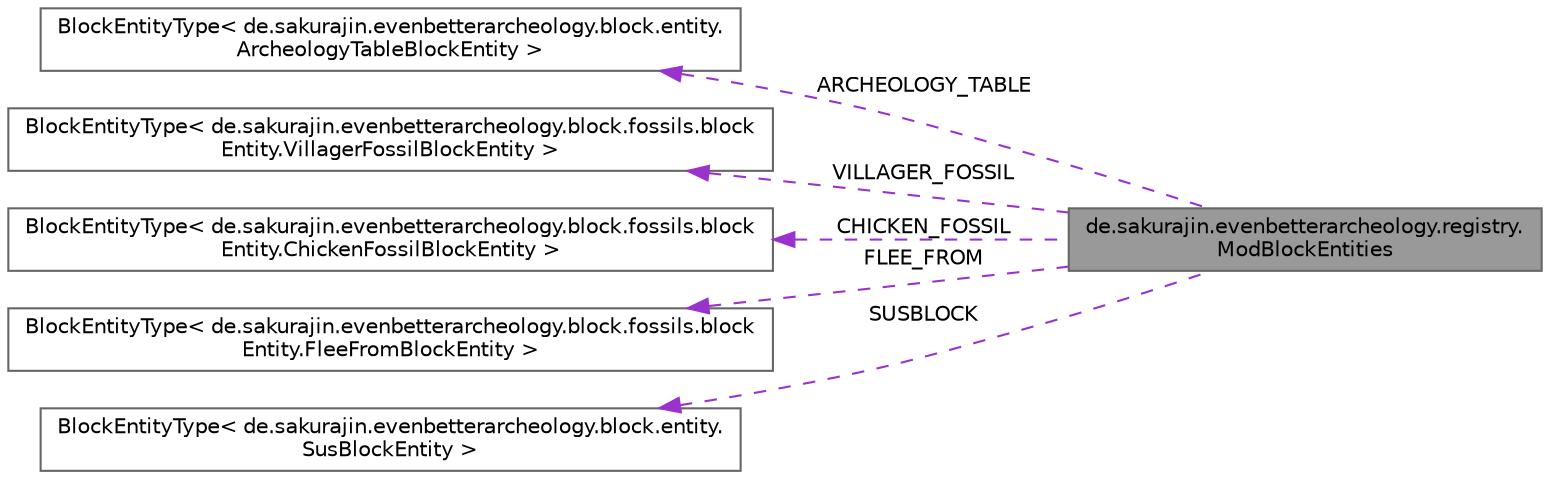 digraph "de.sakurajin.evenbetterarcheology.registry.ModBlockEntities"
{
 // LATEX_PDF_SIZE
  bgcolor="transparent";
  edge [fontname=Helvetica,fontsize=10,labelfontname=Helvetica,labelfontsize=10];
  node [fontname=Helvetica,fontsize=10,shape=box,height=0.2,width=0.4];
  rankdir="LR";
  Node1 [label="de.sakurajin.evenbetterarcheology.registry.\lModBlockEntities",height=0.2,width=0.4,color="gray40", fillcolor="grey60", style="filled", fontcolor="black",tooltip=" "];
  Node2 -> Node1 [dir="back",color="darkorchid3",style="dashed",label=" ARCHEOLOGY_TABLE" ];
  Node2 [label="BlockEntityType\< de.sakurajin.evenbetterarcheology.block.entity.\lArcheologyTableBlockEntity \>",height=0.2,width=0.4,color="gray40", fillcolor="white", style="filled",tooltip=" "];
  Node3 -> Node1 [dir="back",color="darkorchid3",style="dashed",label=" VILLAGER_FOSSIL" ];
  Node3 [label="BlockEntityType\< de.sakurajin.evenbetterarcheology.block.fossils.block\lEntity.VillagerFossilBlockEntity \>",height=0.2,width=0.4,color="gray40", fillcolor="white", style="filled",tooltip=" "];
  Node4 -> Node1 [dir="back",color="darkorchid3",style="dashed",label=" CHICKEN_FOSSIL" ];
  Node4 [label="BlockEntityType\< de.sakurajin.evenbetterarcheology.block.fossils.block\lEntity.ChickenFossilBlockEntity \>",height=0.2,width=0.4,color="gray40", fillcolor="white", style="filled",tooltip=" "];
  Node5 -> Node1 [dir="back",color="darkorchid3",style="dashed",label=" FLEE_FROM" ];
  Node5 [label="BlockEntityType\< de.sakurajin.evenbetterarcheology.block.fossils.block\lEntity.FleeFromBlockEntity \>",height=0.2,width=0.4,color="gray40", fillcolor="white", style="filled",tooltip=" "];
  Node6 -> Node1 [dir="back",color="darkorchid3",style="dashed",label=" SUSBLOCK" ];
  Node6 [label="BlockEntityType\< de.sakurajin.evenbetterarcheology.block.entity.\lSusBlockEntity \>",height=0.2,width=0.4,color="gray40", fillcolor="white", style="filled",tooltip=" "];
}
